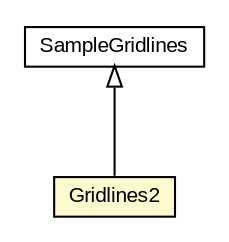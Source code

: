 #!/usr/local/bin/dot
#
# Class diagram 
# Generated by UMLGraph version R5_6-24-gf6e263 (http://www.umlgraph.org/)
#

digraph G {
	edge [fontname="arial",fontsize=10,labelfontname="arial",labelfontsize=10];
	node [fontname="arial",fontsize=10,shape=plaintext];
	nodesep=0.25;
	ranksep=0.5;
	// org.osmdroid.samplefragments.data.Gridlines2
	c55201 [label=<<table title="org.osmdroid.samplefragments.data.Gridlines2" border="0" cellborder="1" cellspacing="0" cellpadding="2" port="p" bgcolor="lemonChiffon" href="./Gridlines2.html">
		<tr><td><table border="0" cellspacing="0" cellpadding="1">
<tr><td align="center" balign="center"> Gridlines2 </td></tr>
		</table></td></tr>
		</table>>, URL="./Gridlines2.html", fontname="arial", fontcolor="black", fontsize=10.0];
	// org.osmdroid.samplefragments.data.SampleGridlines
	c55204 [label=<<table title="org.osmdroid.samplefragments.data.SampleGridlines" border="0" cellborder="1" cellspacing="0" cellpadding="2" port="p" href="./SampleGridlines.html">
		<tr><td><table border="0" cellspacing="0" cellpadding="1">
<tr><td align="center" balign="center"> SampleGridlines </td></tr>
		</table></td></tr>
		</table>>, URL="./SampleGridlines.html", fontname="arial", fontcolor="black", fontsize=10.0];
	//org.osmdroid.samplefragments.data.Gridlines2 extends org.osmdroid.samplefragments.data.SampleGridlines
	c55204:p -> c55201:p [dir=back,arrowtail=empty];
}

